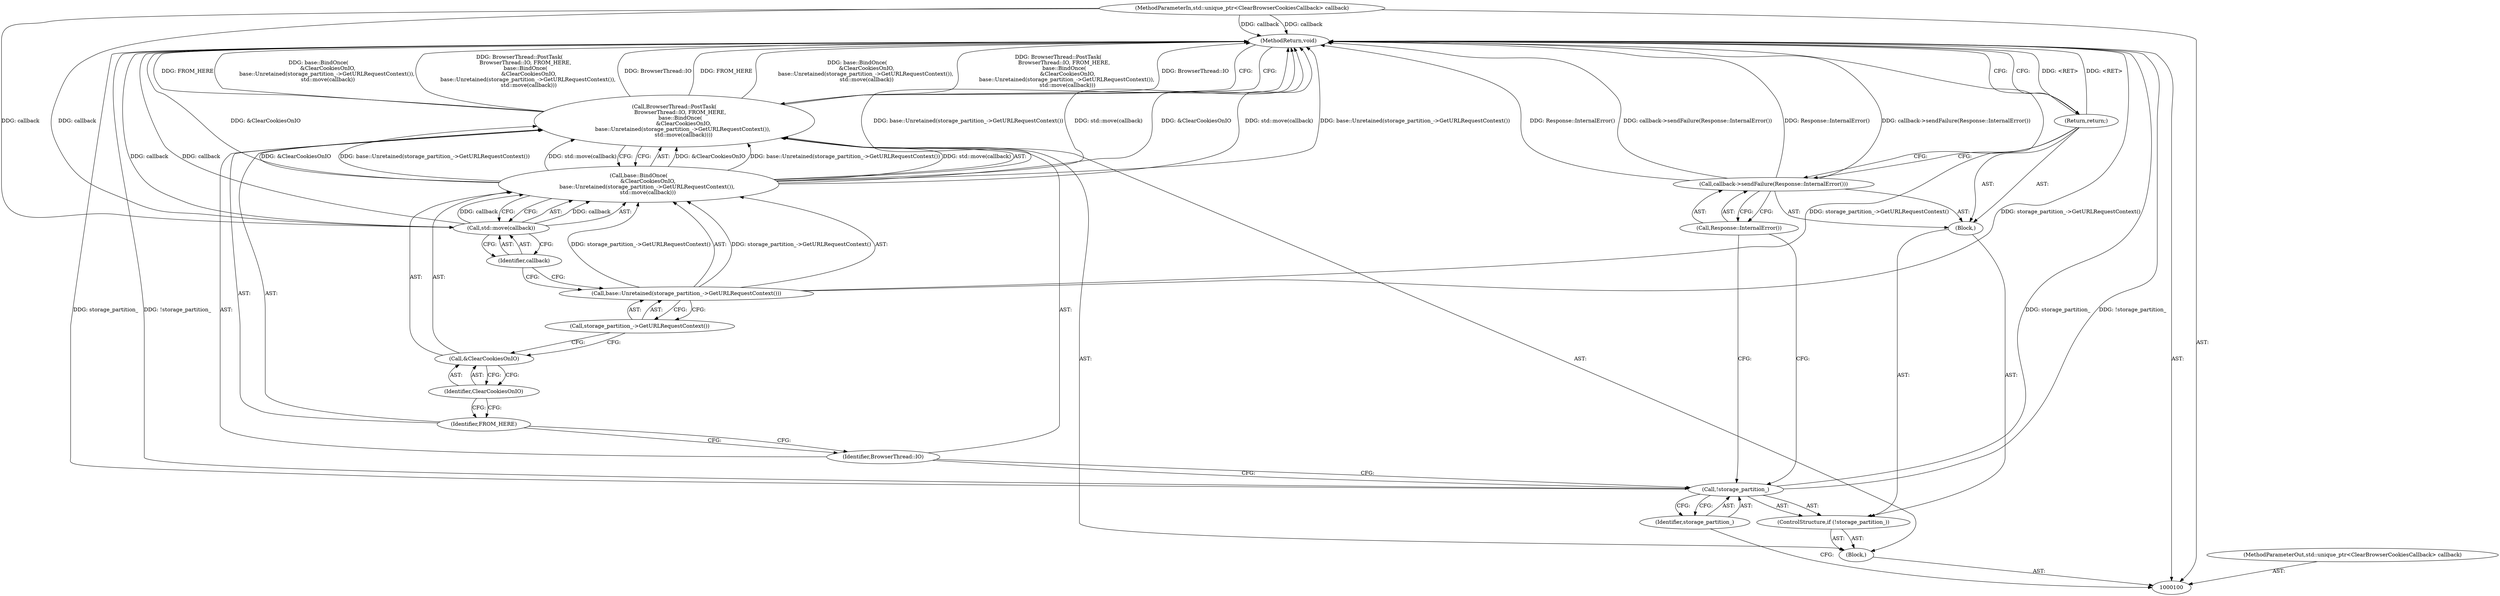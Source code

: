 digraph "0_Chrome_3c8e4852477d5b1e2da877808c998dc57db9460f_12" {
"1000120" [label="(MethodReturn,void)"];
"1000113" [label="(Call,base::BindOnce(\n           &ClearCookiesOnIO,\n          base::Unretained(storage_partition_->GetURLRequestContext()),\n           std::move(callback)))"];
"1000114" [label="(Call,&ClearCookiesOnIO)"];
"1000115" [label="(Identifier,ClearCookiesOnIO)"];
"1000116" [label="(Call,base::Unretained(storage_partition_->GetURLRequestContext()))"];
"1000117" [label="(Call,storage_partition_->GetURLRequestContext())"];
"1000118" [label="(Call,std::move(callback))"];
"1000119" [label="(Identifier,callback)"];
"1000101" [label="(MethodParameterIn,std::unique_ptr<ClearBrowserCookiesCallback> callback)"];
"1000163" [label="(MethodParameterOut,std::unique_ptr<ClearBrowserCookiesCallback> callback)"];
"1000102" [label="(Block,)"];
"1000103" [label="(ControlStructure,if (!storage_partition_))"];
"1000106" [label="(Block,)"];
"1000104" [label="(Call,!storage_partition_)"];
"1000105" [label="(Identifier,storage_partition_)"];
"1000108" [label="(Call,Response::InternalError())"];
"1000107" [label="(Call,callback->sendFailure(Response::InternalError()))"];
"1000109" [label="(Return,return;)"];
"1000110" [label="(Call,BrowserThread::PostTask(\n       BrowserThread::IO, FROM_HERE,\n       base::BindOnce(\n           &ClearCookiesOnIO,\n          base::Unretained(storage_partition_->GetURLRequestContext()),\n           std::move(callback))))"];
"1000112" [label="(Identifier,FROM_HERE)"];
"1000111" [label="(Identifier,BrowserThread::IO)"];
"1000120" -> "1000100"  [label="AST: "];
"1000120" -> "1000109"  [label="CFG: "];
"1000120" -> "1000110"  [label="CFG: "];
"1000116" -> "1000120"  [label="DDG: storage_partition_->GetURLRequestContext()"];
"1000107" -> "1000120"  [label="DDG: Response::InternalError()"];
"1000107" -> "1000120"  [label="DDG: callback->sendFailure(Response::InternalError())"];
"1000104" -> "1000120"  [label="DDG: !storage_partition_"];
"1000104" -> "1000120"  [label="DDG: storage_partition_"];
"1000113" -> "1000120"  [label="DDG: &ClearCookiesOnIO"];
"1000113" -> "1000120"  [label="DDG: std::move(callback)"];
"1000113" -> "1000120"  [label="DDG: base::Unretained(storage_partition_->GetURLRequestContext())"];
"1000110" -> "1000120"  [label="DDG: FROM_HERE"];
"1000110" -> "1000120"  [label="DDG: base::BindOnce(\n           &ClearCookiesOnIO,\n          base::Unretained(storage_partition_->GetURLRequestContext()),\n           std::move(callback))"];
"1000110" -> "1000120"  [label="DDG: BrowserThread::PostTask(\n       BrowserThread::IO, FROM_HERE,\n       base::BindOnce(\n           &ClearCookiesOnIO,\n          base::Unretained(storage_partition_->GetURLRequestContext()),\n           std::move(callback)))"];
"1000110" -> "1000120"  [label="DDG: BrowserThread::IO"];
"1000118" -> "1000120"  [label="DDG: callback"];
"1000101" -> "1000120"  [label="DDG: callback"];
"1000109" -> "1000120"  [label="DDG: <RET>"];
"1000113" -> "1000110"  [label="AST: "];
"1000113" -> "1000118"  [label="CFG: "];
"1000114" -> "1000113"  [label="AST: "];
"1000116" -> "1000113"  [label="AST: "];
"1000118" -> "1000113"  [label="AST: "];
"1000110" -> "1000113"  [label="CFG: "];
"1000113" -> "1000120"  [label="DDG: &ClearCookiesOnIO"];
"1000113" -> "1000120"  [label="DDG: std::move(callback)"];
"1000113" -> "1000120"  [label="DDG: base::Unretained(storage_partition_->GetURLRequestContext())"];
"1000113" -> "1000110"  [label="DDG: &ClearCookiesOnIO"];
"1000113" -> "1000110"  [label="DDG: base::Unretained(storage_partition_->GetURLRequestContext())"];
"1000113" -> "1000110"  [label="DDG: std::move(callback)"];
"1000116" -> "1000113"  [label="DDG: storage_partition_->GetURLRequestContext()"];
"1000118" -> "1000113"  [label="DDG: callback"];
"1000114" -> "1000113"  [label="AST: "];
"1000114" -> "1000115"  [label="CFG: "];
"1000115" -> "1000114"  [label="AST: "];
"1000117" -> "1000114"  [label="CFG: "];
"1000115" -> "1000114"  [label="AST: "];
"1000115" -> "1000112"  [label="CFG: "];
"1000114" -> "1000115"  [label="CFG: "];
"1000116" -> "1000113"  [label="AST: "];
"1000116" -> "1000117"  [label="CFG: "];
"1000117" -> "1000116"  [label="AST: "];
"1000119" -> "1000116"  [label="CFG: "];
"1000116" -> "1000120"  [label="DDG: storage_partition_->GetURLRequestContext()"];
"1000116" -> "1000113"  [label="DDG: storage_partition_->GetURLRequestContext()"];
"1000117" -> "1000116"  [label="AST: "];
"1000117" -> "1000114"  [label="CFG: "];
"1000116" -> "1000117"  [label="CFG: "];
"1000118" -> "1000113"  [label="AST: "];
"1000118" -> "1000119"  [label="CFG: "];
"1000119" -> "1000118"  [label="AST: "];
"1000113" -> "1000118"  [label="CFG: "];
"1000118" -> "1000120"  [label="DDG: callback"];
"1000118" -> "1000113"  [label="DDG: callback"];
"1000101" -> "1000118"  [label="DDG: callback"];
"1000119" -> "1000118"  [label="AST: "];
"1000119" -> "1000116"  [label="CFG: "];
"1000118" -> "1000119"  [label="CFG: "];
"1000101" -> "1000100"  [label="AST: "];
"1000101" -> "1000120"  [label="DDG: callback"];
"1000101" -> "1000118"  [label="DDG: callback"];
"1000163" -> "1000100"  [label="AST: "];
"1000102" -> "1000100"  [label="AST: "];
"1000103" -> "1000102"  [label="AST: "];
"1000110" -> "1000102"  [label="AST: "];
"1000103" -> "1000102"  [label="AST: "];
"1000104" -> "1000103"  [label="AST: "];
"1000106" -> "1000103"  [label="AST: "];
"1000106" -> "1000103"  [label="AST: "];
"1000107" -> "1000106"  [label="AST: "];
"1000109" -> "1000106"  [label="AST: "];
"1000104" -> "1000103"  [label="AST: "];
"1000104" -> "1000105"  [label="CFG: "];
"1000105" -> "1000104"  [label="AST: "];
"1000108" -> "1000104"  [label="CFG: "];
"1000111" -> "1000104"  [label="CFG: "];
"1000104" -> "1000120"  [label="DDG: !storage_partition_"];
"1000104" -> "1000120"  [label="DDG: storage_partition_"];
"1000105" -> "1000104"  [label="AST: "];
"1000105" -> "1000100"  [label="CFG: "];
"1000104" -> "1000105"  [label="CFG: "];
"1000108" -> "1000107"  [label="AST: "];
"1000108" -> "1000104"  [label="CFG: "];
"1000107" -> "1000108"  [label="CFG: "];
"1000107" -> "1000106"  [label="AST: "];
"1000107" -> "1000108"  [label="CFG: "];
"1000108" -> "1000107"  [label="AST: "];
"1000109" -> "1000107"  [label="CFG: "];
"1000107" -> "1000120"  [label="DDG: Response::InternalError()"];
"1000107" -> "1000120"  [label="DDG: callback->sendFailure(Response::InternalError())"];
"1000109" -> "1000106"  [label="AST: "];
"1000109" -> "1000107"  [label="CFG: "];
"1000120" -> "1000109"  [label="CFG: "];
"1000109" -> "1000120"  [label="DDG: <RET>"];
"1000110" -> "1000102"  [label="AST: "];
"1000110" -> "1000113"  [label="CFG: "];
"1000111" -> "1000110"  [label="AST: "];
"1000112" -> "1000110"  [label="AST: "];
"1000113" -> "1000110"  [label="AST: "];
"1000120" -> "1000110"  [label="CFG: "];
"1000110" -> "1000120"  [label="DDG: FROM_HERE"];
"1000110" -> "1000120"  [label="DDG: base::BindOnce(\n           &ClearCookiesOnIO,\n          base::Unretained(storage_partition_->GetURLRequestContext()),\n           std::move(callback))"];
"1000110" -> "1000120"  [label="DDG: BrowserThread::PostTask(\n       BrowserThread::IO, FROM_HERE,\n       base::BindOnce(\n           &ClearCookiesOnIO,\n          base::Unretained(storage_partition_->GetURLRequestContext()),\n           std::move(callback)))"];
"1000110" -> "1000120"  [label="DDG: BrowserThread::IO"];
"1000113" -> "1000110"  [label="DDG: &ClearCookiesOnIO"];
"1000113" -> "1000110"  [label="DDG: base::Unretained(storage_partition_->GetURLRequestContext())"];
"1000113" -> "1000110"  [label="DDG: std::move(callback)"];
"1000112" -> "1000110"  [label="AST: "];
"1000112" -> "1000111"  [label="CFG: "];
"1000115" -> "1000112"  [label="CFG: "];
"1000111" -> "1000110"  [label="AST: "];
"1000111" -> "1000104"  [label="CFG: "];
"1000112" -> "1000111"  [label="CFG: "];
}

